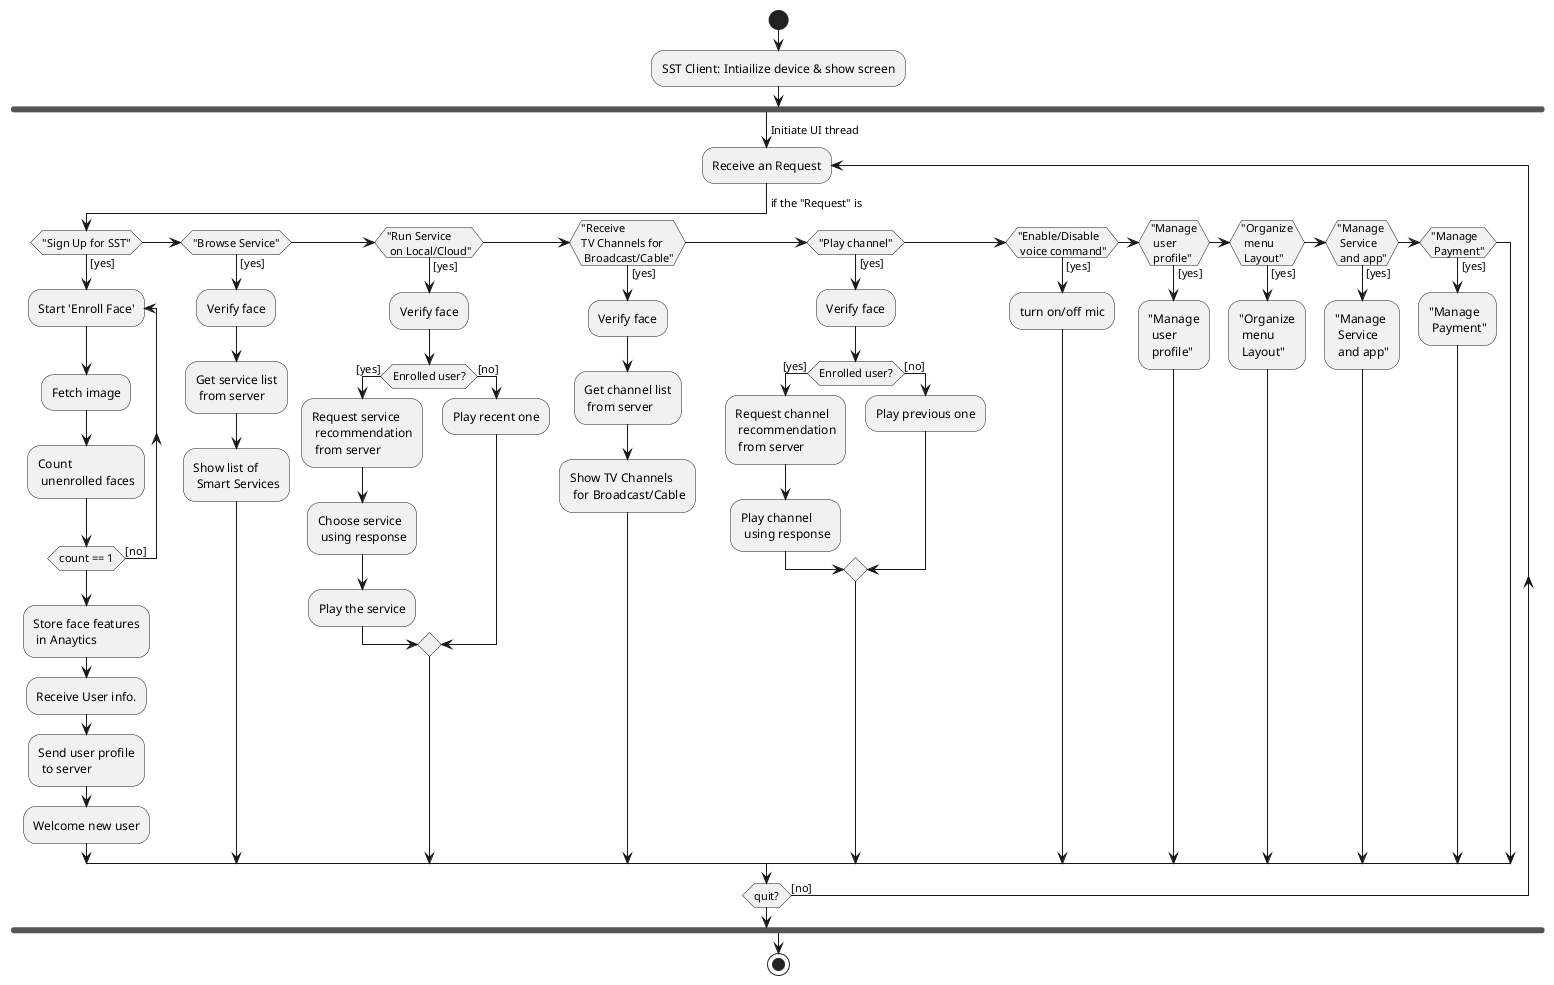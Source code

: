 @startuml
start
:SST Client: Intiailize device & show screen;

fork

->Initiate UI thread;
repeat:Receive an Request;
  -> if the "Request" is;
  if ("Sign Up for SST") then ([yes])
    repeat:Start 'Enroll Face';
      :Fetch image;
      :Count 
       unenrolled faces;
    repeat while (count == 1) is ([no])
    :Store face features\n in Anaytics;
    :Receive User info.;
    :Send user profile
     to server;
    :Welcome new user;
  elseif ("Browse Service") then ([yes])
    :Verify face;
    :Get service list\n from server;
    :Show list of\n Smart Services;
  elseif ("Run Service\n on Local/Cloud") then ([yes])
    :Verify face;
    if (Enrolled user?) then ([yes])
      :Request service\n recommendation\n from server;
      :Choose service\n using response;
      :Play the service;
    else ([no])
      :Play recent one;
    endif
  elseif ("Receive\nTV Channels for\n Broadcast/Cable") then ([yes])
    :Verify face;
    :Get channel list\n from server;
    :Show TV Channels
     for Broadcast/Cable;
  elseif ("Play channel") then ([yes])
    :Verify face;
    if (Enrolled user?) then ([yes])
      :Request channel\n recommendation\n from server;
      :Play channel\n using response;
    else ([no])
      :Play previous one;
    endif
  elseif ("Enable/Disable \n voice command") then ([yes])
    :turn on/off mic;
  elseif ("Manage\n user\n profile") then ([yes])
    :"Manage\n user\n profile";
  elseif ("Organize\n menu\n Layout") then ([yes])
    :"Organize\n menu\n Layout";
  elseif ("Manage\n Service\n and app") then ([yes])
    :"Manage\n Service\n and app";
  elseif ("Manage\n Payment") then ([yes])
    :"Manage\n Payment";
' "Browse payment history"
' "Update creditcard info",
' "Get bill for service",
' "Pay with creditcard"
  endif

repeat while (quit?) is ([no])
 

endfork

stop
@enduml